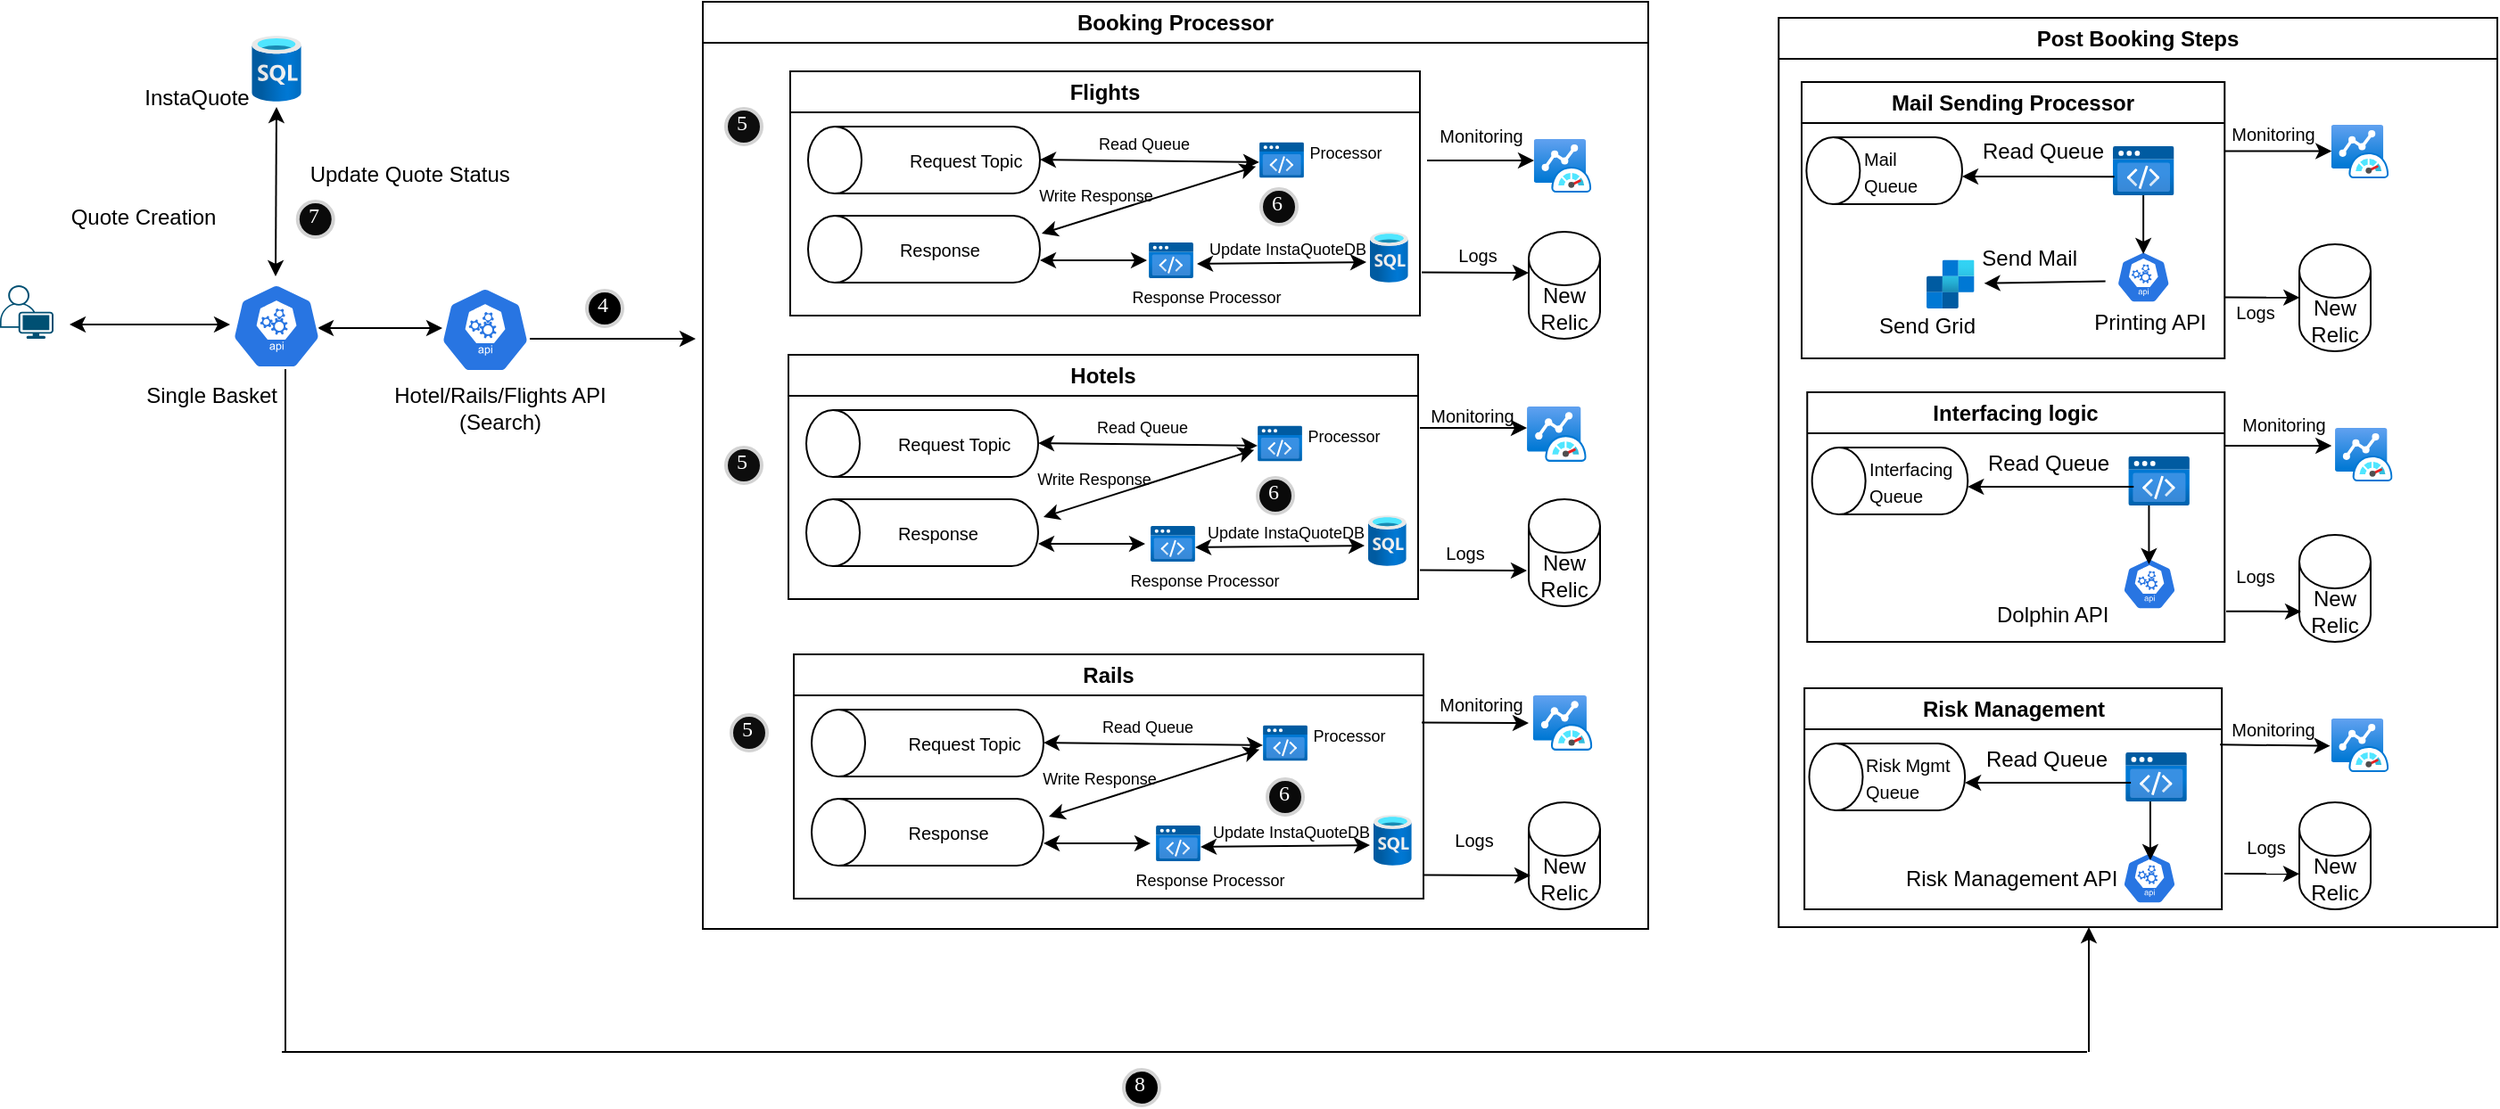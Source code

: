<mxfile version="21.6.1" type="github" pages="3">
  <diagram name="Overview" id="FbxrqBaNDIRw1INJLC_C">
    <mxGraphModel dx="1703" dy="638" grid="1" gridSize="10" guides="1" tooltips="1" connect="1" arrows="1" fold="1" page="1" pageScale="1" pageWidth="1600" pageHeight="900" math="0" shadow="0">
      <root>
        <mxCell id="0" />
        <mxCell id="1" parent="0" />
        <mxCell id="jMU1ia0-qKuCmF8YuJTu-4" value="" style="points=[[0.35,0,0],[0.98,0.51,0],[1,0.71,0],[0.67,1,0],[0,0.795,0],[0,0.65,0]];verticalLabelPosition=bottom;sketch=0;html=1;verticalAlign=top;aspect=fixed;align=center;pointerEvents=1;shape=mxgraph.cisco19.user;fillColor=#005073;strokeColor=none;" parent="1" vertex="1">
          <mxGeometry x="30" y="230" width="30" height="30" as="geometry" />
        </mxCell>
        <mxCell id="jMU1ia0-qKuCmF8YuJTu-32" value="" style="endArrow=classic;startArrow=classic;html=1;rounded=0;" parent="1" edge="1">
          <mxGeometry width="50" height="50" relative="1" as="geometry">
            <mxPoint x="184.5" y="225" as="sourcePoint" />
            <mxPoint x="185" y="130" as="targetPoint" />
          </mxGeometry>
        </mxCell>
        <mxCell id="jMU1ia0-qKuCmF8YuJTu-34" value="" style="endArrow=classic;startArrow=classic;html=1;rounded=0;" parent="1" edge="1">
          <mxGeometry width="50" height="50" relative="1" as="geometry">
            <mxPoint x="69" y="252" as="sourcePoint" />
            <mxPoint x="159" y="252" as="targetPoint" />
          </mxGeometry>
        </mxCell>
        <mxCell id="jMU1ia0-qKuCmF8YuJTu-47" value="" style="endArrow=classic;startArrow=classic;html=1;rounded=0;" parent="1" edge="1">
          <mxGeometry width="50" height="50" relative="1" as="geometry">
            <mxPoint x="208" y="254" as="sourcePoint" />
            <mxPoint x="278" y="254" as="targetPoint" />
          </mxGeometry>
        </mxCell>
        <mxCell id="jMU1ia0-qKuCmF8YuJTu-65" value="Quote Creation" style="text;html=1;align=center;verticalAlign=middle;resizable=0;points=[];autosize=1;strokeColor=none;fillColor=none;fontSize=12;" parent="1" vertex="1">
          <mxGeometry x="60.13" y="177" width="100" height="30" as="geometry" />
        </mxCell>
        <mxCell id="jMU1ia0-qKuCmF8YuJTu-71" value="Booking Processor" style="swimlane;whiteSpace=wrap;html=1;" parent="1" vertex="1">
          <mxGeometry x="424" y="71" width="530" height="520" as="geometry" />
        </mxCell>
        <mxCell id="jMU1ia0-qKuCmF8YuJTu-115" value="Flights" style="swimlane;whiteSpace=wrap;html=1;fontSize=12;" parent="jMU1ia0-qKuCmF8YuJTu-71" vertex="1">
          <mxGeometry x="49" y="39" width="353" height="137" as="geometry" />
        </mxCell>
        <mxCell id="jMU1ia0-qKuCmF8YuJTu-119" value="&lt;font style=&quot;font-size: 10px;&quot;&gt;&amp;nbsp; &amp;nbsp; &amp;nbsp; &amp;nbsp; &amp;nbsp;Request Topic&lt;/font&gt;" style="shape=cylinder3;whiteSpace=wrap;html=1;boundedLbl=1;backgroundOutline=1;size=15;direction=north;align=left;" parent="jMU1ia0-qKuCmF8YuJTu-115" vertex="1">
          <mxGeometry x="10" y="31" width="130" height="37.5" as="geometry" />
        </mxCell>
        <mxCell id="jMU1ia0-qKuCmF8YuJTu-121" value="&lt;span style=&quot;font-size: 10px;&quot;&gt;&amp;nbsp; &amp;nbsp; &amp;nbsp; &amp;nbsp;Response&amp;nbsp;&lt;/span&gt;" style="shape=cylinder3;whiteSpace=wrap;html=1;boundedLbl=1;backgroundOutline=1;size=15;direction=north;align=left;" parent="jMU1ia0-qKuCmF8YuJTu-115" vertex="1">
          <mxGeometry x="10" y="81" width="130" height="37.5" as="geometry" />
        </mxCell>
        <mxCell id="jMU1ia0-qKuCmF8YuJTu-125" value="" style="image;aspect=fixed;html=1;points=[];align=center;fontSize=12;image=img/lib/azure2/preview/Static_Apps.svg;" parent="jMU1ia0-qKuCmF8YuJTu-115" vertex="1">
          <mxGeometry x="263" y="39.75" width="25" height="20" as="geometry" />
        </mxCell>
        <mxCell id="jMU1ia0-qKuCmF8YuJTu-127" value="" style="endArrow=classic;startArrow=classic;html=1;rounded=0;" parent="jMU1ia0-qKuCmF8YuJTu-115" edge="1">
          <mxGeometry width="50" height="50" relative="1" as="geometry">
            <mxPoint x="140" y="49.5" as="sourcePoint" />
            <mxPoint x="263" y="51" as="targetPoint" />
          </mxGeometry>
        </mxCell>
        <mxCell id="jMU1ia0-qKuCmF8YuJTu-128" value="" style="endArrow=classic;startArrow=classic;html=1;rounded=0;" parent="jMU1ia0-qKuCmF8YuJTu-115" edge="1">
          <mxGeometry width="50" height="50" relative="1" as="geometry">
            <mxPoint x="140" y="106" as="sourcePoint" />
            <mxPoint x="200" y="106" as="targetPoint" />
          </mxGeometry>
        </mxCell>
        <mxCell id="jMU1ia0-qKuCmF8YuJTu-131" value="" style="image;aspect=fixed;html=1;points=[];align=center;fontSize=12;image=img/lib/azure2/preview/Time_Series_Data_Sets.svg;" parent="jMU1ia0-qKuCmF8YuJTu-115" vertex="1">
          <mxGeometry x="325" y="90" width="21.38" height="28.5" as="geometry" />
        </mxCell>
        <mxCell id="jMU1ia0-qKuCmF8YuJTu-132" value="" style="endArrow=classic;startArrow=classic;html=1;rounded=0;" parent="jMU1ia0-qKuCmF8YuJTu-115" edge="1">
          <mxGeometry width="50" height="50" relative="1" as="geometry">
            <mxPoint x="228" y="107.96" as="sourcePoint" />
            <mxPoint x="323" y="107" as="targetPoint" />
          </mxGeometry>
        </mxCell>
        <mxCell id="jMU1ia0-qKuCmF8YuJTu-137" value="&lt;font style=&quot;font-size: 9px;&quot;&gt;Processor&lt;/font&gt;" style="text;html=1;align=center;verticalAlign=middle;resizable=0;points=[];autosize=1;strokeColor=none;fillColor=none;fontSize=9;" parent="jMU1ia0-qKuCmF8YuJTu-115" vertex="1">
          <mxGeometry x="281" y="36" width="60" height="20" as="geometry" />
        </mxCell>
        <mxCell id="jMU1ia0-qKuCmF8YuJTu-138" value="Update InstaQuoteDB" style="text;html=1;align=left;verticalAlign=middle;resizable=0;points=[];autosize=1;strokeColor=none;fillColor=none;fontSize=9;" parent="jMU1ia0-qKuCmF8YuJTu-115" vertex="1">
          <mxGeometry x="233" y="90" width="110" height="20" as="geometry" />
        </mxCell>
        <mxCell id="jMU1ia0-qKuCmF8YuJTu-139" value="Read Queue" style="text;html=1;align=center;verticalAlign=middle;resizable=0;points=[];autosize=1;strokeColor=none;fillColor=none;fontSize=9;" parent="jMU1ia0-qKuCmF8YuJTu-115" vertex="1">
          <mxGeometry x="163" y="31" width="70" height="20" as="geometry" />
        </mxCell>
        <mxCell id="jMU1ia0-qKuCmF8YuJTu-140" value="Write Response" style="text;html=1;align=center;verticalAlign=middle;resizable=0;points=[];autosize=1;strokeColor=none;fillColor=none;fontSize=9;" parent="jMU1ia0-qKuCmF8YuJTu-115" vertex="1">
          <mxGeometry x="126" y="59.75" width="90" height="20" as="geometry" />
        </mxCell>
        <mxCell id="jMU1ia0-qKuCmF8YuJTu-141" value="Response Processor" style="text;html=1;align=center;verticalAlign=middle;resizable=0;points=[];autosize=1;strokeColor=none;fillColor=none;fontSize=9;" parent="jMU1ia0-qKuCmF8YuJTu-115" vertex="1">
          <mxGeometry x="178" y="117" width="110" height="20" as="geometry" />
        </mxCell>
        <mxCell id="jMU1ia0-qKuCmF8YuJTu-229" value="6" style="ellipse;whiteSpace=wrap;html=1;aspect=fixed;strokeWidth=2;fontFamily=Tahoma;spacingBottom=4;spacingRight=2;strokeColor=#d3d3d3;fontColor=#ffffff;fillColor=#0a0a0a;" parent="jMU1ia0-qKuCmF8YuJTu-115" vertex="1">
          <mxGeometry x="264" y="66" width="20" height="20" as="geometry" />
        </mxCell>
        <mxCell id="jMU1ia0-qKuCmF8YuJTu-142" value="" style="endArrow=classic;html=1;rounded=0;" parent="jMU1ia0-qKuCmF8YuJTu-71" edge="1">
          <mxGeometry width="50" height="50" relative="1" as="geometry">
            <mxPoint x="403" y="151.75" as="sourcePoint" />
            <mxPoint x="463" y="152" as="targetPoint" />
          </mxGeometry>
        </mxCell>
        <mxCell id="jMU1ia0-qKuCmF8YuJTu-182" value="5" style="ellipse;whiteSpace=wrap;html=1;aspect=fixed;strokeWidth=2;fontFamily=Tahoma;spacingBottom=4;spacingRight=2;strokeColor=#d3d3d3;fillColor=#0d0d0d;fontColor=#ffffff;" parent="jMU1ia0-qKuCmF8YuJTu-71" vertex="1">
          <mxGeometry x="13" y="60" width="20" height="20" as="geometry" />
        </mxCell>
        <mxCell id="jMU1ia0-qKuCmF8YuJTu-184" value="5" style="ellipse;whiteSpace=wrap;html=1;aspect=fixed;strokeWidth=2;fontFamily=Tahoma;spacingBottom=4;spacingRight=2;strokeColor=#d3d3d3;fillColor=#0d0d0d;fontColor=#ffffff;" parent="jMU1ia0-qKuCmF8YuJTu-71" vertex="1">
          <mxGeometry x="13" y="250" width="20" height="20" as="geometry" />
        </mxCell>
        <mxCell id="jMU1ia0-qKuCmF8YuJTu-185" value="5" style="ellipse;whiteSpace=wrap;html=1;aspect=fixed;strokeWidth=2;fontFamily=Tahoma;spacingBottom=4;spacingRight=2;strokeColor=#d3d3d3;fillColor=#0d0d0d;fontColor=#ffffff;" parent="jMU1ia0-qKuCmF8YuJTu-71" vertex="1">
          <mxGeometry x="16" y="400" width="20" height="20" as="geometry" />
        </mxCell>
        <mxCell id="jMU1ia0-qKuCmF8YuJTu-186" value="New Relic" style="shape=cylinder3;whiteSpace=wrap;html=1;boundedLbl=1;backgroundOutline=1;size=15;" parent="jMU1ia0-qKuCmF8YuJTu-71" vertex="1">
          <mxGeometry x="463" y="279" width="40" height="60" as="geometry" />
        </mxCell>
        <mxCell id="jMU1ia0-qKuCmF8YuJTu-187" value="New Relic" style="shape=cylinder3;whiteSpace=wrap;html=1;boundedLbl=1;backgroundOutline=1;size=15;" parent="jMU1ia0-qKuCmF8YuJTu-71" vertex="1">
          <mxGeometry x="463" y="129" width="40" height="60" as="geometry" />
        </mxCell>
        <mxCell id="jMU1ia0-qKuCmF8YuJTu-190" value="New Relic" style="shape=cylinder3;whiteSpace=wrap;html=1;boundedLbl=1;backgroundOutline=1;size=15;" parent="jMU1ia0-qKuCmF8YuJTu-71" vertex="1">
          <mxGeometry x="463" y="449" width="40" height="60" as="geometry" />
        </mxCell>
        <mxCell id="Gn68gAf-KKxAphHXtv3Z-3" value="Monitoring" style="text;html=1;align=center;verticalAlign=middle;resizable=0;points=[];autosize=1;strokeColor=none;fillColor=none;fontSize=10;" vertex="1" parent="jMU1ia0-qKuCmF8YuJTu-71">
          <mxGeometry x="401" y="60" width="70" height="30" as="geometry" />
        </mxCell>
        <mxCell id="Gn68gAf-KKxAphHXtv3Z-4" value="" style="endArrow=classic;html=1;rounded=0;" edge="1" parent="jMU1ia0-qKuCmF8YuJTu-71">
          <mxGeometry width="50" height="50" relative="1" as="geometry">
            <mxPoint x="406" y="89" as="sourcePoint" />
            <mxPoint x="466" y="89" as="targetPoint" />
          </mxGeometry>
        </mxCell>
        <mxCell id="jMU1ia0-qKuCmF8YuJTu-161" value="Logs" style="text;html=1;align=center;verticalAlign=middle;resizable=0;points=[];autosize=1;strokeColor=none;fillColor=none;fontSize=10;" parent="jMU1ia0-qKuCmF8YuJTu-71" vertex="1">
          <mxGeometry x="402" y="294" width="50" height="30" as="geometry" />
        </mxCell>
        <mxCell id="Gn68gAf-KKxAphHXtv3Z-6" value="" style="image;aspect=fixed;html=1;points=[];align=center;fontSize=12;image=img/lib/azure2/other/Azure_Monitor_Dashboard.svg;" vertex="1" parent="jMU1ia0-qKuCmF8YuJTu-71">
          <mxGeometry x="462" y="227" width="33.36" height="31" as="geometry" />
        </mxCell>
        <mxCell id="Gn68gAf-KKxAphHXtv3Z-7" value="" style="endArrow=classic;html=1;rounded=0;" edge="1" parent="jMU1ia0-qKuCmF8YuJTu-71">
          <mxGeometry width="50" height="50" relative="1" as="geometry">
            <mxPoint x="402" y="239" as="sourcePoint" />
            <mxPoint x="462" y="239" as="targetPoint" />
          </mxGeometry>
        </mxCell>
        <mxCell id="Gn68gAf-KKxAphHXtv3Z-5" value="" style="image;aspect=fixed;html=1;points=[];align=center;fontSize=12;image=img/lib/azure2/other/Azure_Monitor_Dashboard.svg;" vertex="1" parent="jMU1ia0-qKuCmF8YuJTu-71">
          <mxGeometry x="465.86" y="77" width="32.28" height="30" as="geometry" />
        </mxCell>
        <mxCell id="Gn68gAf-KKxAphHXtv3Z-8" value="Monitoring" style="text;html=1;align=center;verticalAlign=middle;resizable=0;points=[];autosize=1;strokeColor=none;fillColor=none;fontSize=10;" vertex="1" parent="jMU1ia0-qKuCmF8YuJTu-71">
          <mxGeometry x="395.86" y="217" width="70" height="30" as="geometry" />
        </mxCell>
        <mxCell id="Gn68gAf-KKxAphHXtv3Z-10" value="" style="image;aspect=fixed;html=1;points=[];align=center;fontSize=12;image=img/lib/azure2/other/Azure_Monitor_Dashboard.svg;" vertex="1" parent="jMU1ia0-qKuCmF8YuJTu-71">
          <mxGeometry x="465.32" y="389" width="33.36" height="31" as="geometry" />
        </mxCell>
        <mxCell id="Gn68gAf-KKxAphHXtv3Z-11" value="Monitoring" style="text;html=1;align=center;verticalAlign=middle;resizable=0;points=[];autosize=1;strokeColor=none;fillColor=none;fontSize=10;" vertex="1" parent="jMU1ia0-qKuCmF8YuJTu-71">
          <mxGeometry x="401" y="379" width="70" height="30" as="geometry" />
        </mxCell>
        <mxCell id="Gn68gAf-KKxAphHXtv3Z-12" value="" style="endArrow=classic;html=1;rounded=0;" edge="1" parent="jMU1ia0-qKuCmF8YuJTu-71">
          <mxGeometry width="50" height="50" relative="1" as="geometry">
            <mxPoint x="403" y="404.26" as="sourcePoint" />
            <mxPoint x="463" y="404.51" as="targetPoint" />
          </mxGeometry>
        </mxCell>
        <mxCell id="jMU1ia0-qKuCmF8YuJTu-94" value="" style="sketch=0;html=1;dashed=0;whitespace=wrap;fillColor=#2875E2;strokeColor=#ffffff;points=[[0.005,0.63,0],[0.1,0.2,0],[0.9,0.2,0],[0.5,0,0],[0.995,0.63,0],[0.72,0.99,0],[0.5,1,0],[0.28,0.99,0]];verticalLabelPosition=bottom;align=center;verticalAlign=top;shape=mxgraph.kubernetes.icon;prIcon=api" parent="1" vertex="1">
          <mxGeometry x="160" y="229" width="50" height="48" as="geometry" />
        </mxCell>
        <mxCell id="jMU1ia0-qKuCmF8YuJTu-95" value="Single Basket&amp;nbsp;" style="text;html=1;align=center;verticalAlign=middle;resizable=0;points=[];autosize=1;strokeColor=none;fillColor=none;fontSize=12;" parent="1" vertex="1">
          <mxGeometry x="100" y="277" width="100" height="30" as="geometry" />
        </mxCell>
        <mxCell id="jMU1ia0-qKuCmF8YuJTu-96" value="" style="sketch=0;html=1;dashed=0;whitespace=wrap;fillColor=#2875E2;strokeColor=#ffffff;points=[[0.005,0.63,0],[0.1,0.2,0],[0.9,0.2,0],[0.5,0,0],[0.995,0.63,0],[0.72,0.99,0],[0.5,1,0],[0.28,0.99,0]];verticalLabelPosition=bottom;align=center;verticalAlign=top;shape=mxgraph.kubernetes.icon;prIcon=api" parent="1" vertex="1">
          <mxGeometry x="277" y="231" width="50" height="48" as="geometry" />
        </mxCell>
        <mxCell id="jMU1ia0-qKuCmF8YuJTu-97" value="Hotel/Rails/Flights API &lt;br style=&quot;font-size: 12px;&quot;&gt;(Search)" style="text;html=1;align=center;verticalAlign=middle;resizable=0;points=[];autosize=1;strokeColor=none;fillColor=none;fontSize=12;" parent="1" vertex="1">
          <mxGeometry x="240" y="279" width="140" height="40" as="geometry" />
        </mxCell>
        <mxCell id="jMU1ia0-qKuCmF8YuJTu-100" value="" style="shape=image;html=1;verticalAlign=top;verticalLabelPosition=bottom;labelBackgroundColor=#ffffff;imageAspect=0;aspect=fixed;image=https://cdn0.iconfinder.com/data/icons/phosphor-fill-vol-3/256/number-circle-one-fill-128.png" parent="1" vertex="1">
          <mxGeometry x="86" y="229" width="20" height="20" as="geometry" />
        </mxCell>
        <mxCell id="jMU1ia0-qKuCmF8YuJTu-101" value="" style="shape=image;html=1;verticalAlign=top;verticalLabelPosition=bottom;labelBackgroundColor=#ffffff;imageAspect=0;aspect=fixed;image=https://cdn0.iconfinder.com/data/icons/phosphor-fill-vol-3/256/number-circle-two-fill-128.png" parent="1" vertex="1">
          <mxGeometry x="230" y="229" width="20" height="20" as="geometry" />
        </mxCell>
        <mxCell id="jMU1ia0-qKuCmF8YuJTu-103" value="" style="shape=image;html=1;verticalAlign=top;verticalLabelPosition=bottom;labelBackgroundColor=#ffffff;imageAspect=0;aspect=fixed;image=https://cdn0.iconfinder.com/data/icons/phosphor-fill-vol-3/256/number-circle-three-fill-128.png" parent="1" vertex="1">
          <mxGeometry x="160" y="181" width="20" height="20" as="geometry" />
        </mxCell>
        <mxCell id="jMU1ia0-qKuCmF8YuJTu-109" value="4" style="ellipse;whiteSpace=wrap;html=1;aspect=fixed;strokeWidth=2;fontFamily=Tahoma;spacingBottom=4;spacingRight=2;strokeColor=#d4d4d4;fontColor=#ffffff;fillStyle=solid;fillColor=#000000;" parent="1" vertex="1">
          <mxGeometry x="359" y="233" width="20" height="20" as="geometry" />
        </mxCell>
        <mxCell id="jMU1ia0-qKuCmF8YuJTu-114" value="InstaQuote" style="text;html=1;align=center;verticalAlign=middle;resizable=0;points=[];autosize=1;strokeColor=none;fillColor=none;" parent="1" vertex="1">
          <mxGeometry x="100" y="110" width="80" height="30" as="geometry" />
        </mxCell>
        <mxCell id="jMU1ia0-qKuCmF8YuJTu-124" value="" style="image;aspect=fixed;html=1;points=[];align=center;fontSize=12;image=img/lib/azure2/preview/Time_Series_Data_Sets.svg;" parent="1" vertex="1">
          <mxGeometry x="171.13" y="90" width="27.75" height="37" as="geometry" />
        </mxCell>
        <mxCell id="jMU1ia0-qKuCmF8YuJTu-126" value="" style="image;aspect=fixed;html=1;points=[];align=center;fontSize=12;image=img/lib/azure2/preview/Static_Apps.svg;" parent="1" vertex="1">
          <mxGeometry x="674" y="206" width="25" height="20" as="geometry" />
        </mxCell>
        <mxCell id="jMU1ia0-qKuCmF8YuJTu-129" value="" style="endArrow=classic;startArrow=classic;html=1;rounded=0;entryX=-0.076;entryY=0.68;entryDx=0;entryDy=0;entryPerimeter=0;" parent="1" target="jMU1ia0-qKuCmF8YuJTu-125" edge="1">
          <mxGeometry width="50" height="50" relative="1" as="geometry">
            <mxPoint x="614" y="201" as="sourcePoint" />
            <mxPoint x="674" y="161" as="targetPoint" />
          </mxGeometry>
        </mxCell>
        <mxCell id="jMU1ia0-qKuCmF8YuJTu-133" value="" style="endArrow=classic;html=1;rounded=0;" parent="1" edge="1">
          <mxGeometry width="50" height="50" relative="1" as="geometry">
            <mxPoint x="327" y="260" as="sourcePoint" />
            <mxPoint x="420" y="260" as="targetPoint" />
          </mxGeometry>
        </mxCell>
        <mxCell id="jMU1ia0-qKuCmF8YuJTu-144" value="Logs" style="text;html=1;align=center;verticalAlign=middle;resizable=0;points=[];autosize=1;strokeColor=none;fillColor=none;fontSize=10;" parent="1" vertex="1">
          <mxGeometry x="833" y="198" width="50" height="30" as="geometry" />
        </mxCell>
        <mxCell id="jMU1ia0-qKuCmF8YuJTu-145" value="Hotels" style="swimlane;whiteSpace=wrap;html=1;fontSize=12;" parent="1" vertex="1">
          <mxGeometry x="472" y="269" width="353" height="137" as="geometry" />
        </mxCell>
        <mxCell id="jMU1ia0-qKuCmF8YuJTu-146" value="&lt;font style=&quot;font-size: 10px;&quot;&gt;&amp;nbsp; &amp;nbsp; &amp;nbsp; &amp;nbsp;Request Topic&amp;nbsp;&amp;nbsp;&lt;/font&gt;" style="shape=cylinder3;whiteSpace=wrap;html=1;boundedLbl=1;backgroundOutline=1;size=15;direction=north;align=left;" parent="jMU1ia0-qKuCmF8YuJTu-145" vertex="1">
          <mxGeometry x="10" y="31" width="130" height="37.5" as="geometry" />
        </mxCell>
        <mxCell id="jMU1ia0-qKuCmF8YuJTu-147" value="&lt;span style=&quot;font-size: 10px;&quot;&gt;&amp;nbsp; &amp;nbsp; &amp;nbsp; &amp;nbsp;Response&amp;nbsp;&lt;/span&gt;" style="shape=cylinder3;whiteSpace=wrap;html=1;boundedLbl=1;backgroundOutline=1;size=15;direction=north;align=left;" parent="jMU1ia0-qKuCmF8YuJTu-145" vertex="1">
          <mxGeometry x="10" y="81" width="130" height="37.5" as="geometry" />
        </mxCell>
        <mxCell id="jMU1ia0-qKuCmF8YuJTu-148" value="" style="image;aspect=fixed;html=1;points=[];align=center;fontSize=12;image=img/lib/azure2/preview/Static_Apps.svg;" parent="jMU1ia0-qKuCmF8YuJTu-145" vertex="1">
          <mxGeometry x="263" y="39.75" width="25" height="20" as="geometry" />
        </mxCell>
        <mxCell id="jMU1ia0-qKuCmF8YuJTu-149" value="" style="endArrow=classic;startArrow=classic;html=1;rounded=0;" parent="jMU1ia0-qKuCmF8YuJTu-145" edge="1">
          <mxGeometry width="50" height="50" relative="1" as="geometry">
            <mxPoint x="140" y="49.5" as="sourcePoint" />
            <mxPoint x="263" y="51" as="targetPoint" />
          </mxGeometry>
        </mxCell>
        <mxCell id="jMU1ia0-qKuCmF8YuJTu-150" value="" style="endArrow=classic;startArrow=classic;html=1;rounded=0;" parent="jMU1ia0-qKuCmF8YuJTu-145" edge="1">
          <mxGeometry width="50" height="50" relative="1" as="geometry">
            <mxPoint x="140" y="106" as="sourcePoint" />
            <mxPoint x="200" y="106" as="targetPoint" />
          </mxGeometry>
        </mxCell>
        <mxCell id="jMU1ia0-qKuCmF8YuJTu-151" value="" style="image;aspect=fixed;html=1;points=[];align=center;fontSize=12;image=img/lib/azure2/preview/Time_Series_Data_Sets.svg;" parent="jMU1ia0-qKuCmF8YuJTu-145" vertex="1">
          <mxGeometry x="325" y="90" width="21.38" height="28.5" as="geometry" />
        </mxCell>
        <mxCell id="jMU1ia0-qKuCmF8YuJTu-152" value="" style="endArrow=classic;startArrow=classic;html=1;rounded=0;" parent="jMU1ia0-qKuCmF8YuJTu-145" edge="1">
          <mxGeometry width="50" height="50" relative="1" as="geometry">
            <mxPoint x="228" y="107.96" as="sourcePoint" />
            <mxPoint x="323" y="107" as="targetPoint" />
          </mxGeometry>
        </mxCell>
        <mxCell id="jMU1ia0-qKuCmF8YuJTu-153" value="&lt;font style=&quot;font-size: 9px;&quot;&gt;Processor&lt;/font&gt;" style="text;html=1;align=center;verticalAlign=middle;resizable=0;points=[];autosize=1;strokeColor=none;fillColor=none;fontSize=9;" parent="jMU1ia0-qKuCmF8YuJTu-145" vertex="1">
          <mxGeometry x="281" y="36" width="60" height="20" as="geometry" />
        </mxCell>
        <mxCell id="jMU1ia0-qKuCmF8YuJTu-154" value="Update InstaQuoteDB" style="text;html=1;align=left;verticalAlign=middle;resizable=0;points=[];autosize=1;strokeColor=none;fillColor=none;fontSize=9;" parent="jMU1ia0-qKuCmF8YuJTu-145" vertex="1">
          <mxGeometry x="233" y="90" width="110" height="20" as="geometry" />
        </mxCell>
        <mxCell id="jMU1ia0-qKuCmF8YuJTu-155" value="Read Queue" style="text;html=1;align=center;verticalAlign=middle;resizable=0;points=[];autosize=1;strokeColor=none;fillColor=none;fontSize=9;" parent="jMU1ia0-qKuCmF8YuJTu-145" vertex="1">
          <mxGeometry x="163" y="31" width="70" height="20" as="geometry" />
        </mxCell>
        <mxCell id="jMU1ia0-qKuCmF8YuJTu-156" value="Write Response" style="text;html=1;align=center;verticalAlign=middle;resizable=0;points=[];autosize=1;strokeColor=none;fillColor=none;fontSize=9;" parent="jMU1ia0-qKuCmF8YuJTu-145" vertex="1">
          <mxGeometry x="126" y="59.75" width="90" height="20" as="geometry" />
        </mxCell>
        <mxCell id="jMU1ia0-qKuCmF8YuJTu-157" value="Response Processor" style="text;html=1;align=center;verticalAlign=middle;resizable=0;points=[];autosize=1;strokeColor=none;fillColor=none;fontSize=9;" parent="jMU1ia0-qKuCmF8YuJTu-145" vertex="1">
          <mxGeometry x="178" y="117" width="110" height="20" as="geometry" />
        </mxCell>
        <mxCell id="jMU1ia0-qKuCmF8YuJTu-230" value="6" style="ellipse;whiteSpace=wrap;html=1;aspect=fixed;strokeWidth=2;fontFamily=Tahoma;spacingBottom=4;spacingRight=2;strokeColor=#d3d3d3;fontColor=#ffffff;fillColor=#0a0a0a;" parent="jMU1ia0-qKuCmF8YuJTu-145" vertex="1">
          <mxGeometry x="263" y="69" width="20" height="20" as="geometry" />
        </mxCell>
        <mxCell id="jMU1ia0-qKuCmF8YuJTu-158" value="" style="endArrow=classic;html=1;rounded=0;" parent="1" edge="1">
          <mxGeometry width="50" height="50" relative="1" as="geometry">
            <mxPoint x="826" y="389.75" as="sourcePoint" />
            <mxPoint x="886" y="390" as="targetPoint" />
          </mxGeometry>
        </mxCell>
        <mxCell id="jMU1ia0-qKuCmF8YuJTu-159" value="" style="image;aspect=fixed;html=1;points=[];align=center;fontSize=12;image=img/lib/azure2/preview/Static_Apps.svg;" parent="1" vertex="1">
          <mxGeometry x="675" y="365" width="25" height="20" as="geometry" />
        </mxCell>
        <mxCell id="jMU1ia0-qKuCmF8YuJTu-160" value="" style="endArrow=classic;startArrow=classic;html=1;rounded=0;entryX=-0.076;entryY=0.68;entryDx=0;entryDy=0;entryPerimeter=0;" parent="1" target="jMU1ia0-qKuCmF8YuJTu-148" edge="1">
          <mxGeometry width="50" height="50" relative="1" as="geometry">
            <mxPoint x="615" y="360" as="sourcePoint" />
            <mxPoint x="675" y="320" as="targetPoint" />
          </mxGeometry>
        </mxCell>
        <mxCell id="jMU1ia0-qKuCmF8YuJTu-191" value="Rails" style="swimlane;whiteSpace=wrap;html=1;fontSize=12;" parent="1" vertex="1">
          <mxGeometry x="475" y="437" width="353" height="137" as="geometry" />
        </mxCell>
        <mxCell id="jMU1ia0-qKuCmF8YuJTu-192" value="&lt;font style=&quot;font-size: 10px;&quot;&gt;&amp;nbsp; &amp;nbsp; &amp;nbsp; &amp;nbsp; Request Topic&amp;nbsp;&amp;nbsp;&lt;/font&gt;" style="shape=cylinder3;whiteSpace=wrap;html=1;boundedLbl=1;backgroundOutline=1;size=15;direction=north;align=left;" parent="jMU1ia0-qKuCmF8YuJTu-191" vertex="1">
          <mxGeometry x="10" y="31" width="130" height="37.5" as="geometry" />
        </mxCell>
        <mxCell id="jMU1ia0-qKuCmF8YuJTu-193" value="&lt;span style=&quot;font-size: 10px;&quot;&gt;&amp;nbsp; &amp;nbsp; &amp;nbsp; &amp;nbsp; Response&amp;nbsp;&lt;/span&gt;" style="shape=cylinder3;whiteSpace=wrap;html=1;boundedLbl=1;backgroundOutline=1;size=15;direction=north;align=left;" parent="jMU1ia0-qKuCmF8YuJTu-191" vertex="1">
          <mxGeometry x="10" y="81" width="130" height="37.5" as="geometry" />
        </mxCell>
        <mxCell id="jMU1ia0-qKuCmF8YuJTu-194" value="" style="image;aspect=fixed;html=1;points=[];align=center;fontSize=12;image=img/lib/azure2/preview/Static_Apps.svg;" parent="jMU1ia0-qKuCmF8YuJTu-191" vertex="1">
          <mxGeometry x="263" y="39.75" width="25" height="20" as="geometry" />
        </mxCell>
        <mxCell id="jMU1ia0-qKuCmF8YuJTu-195" value="" style="endArrow=classic;startArrow=classic;html=1;rounded=0;" parent="jMU1ia0-qKuCmF8YuJTu-191" edge="1">
          <mxGeometry width="50" height="50" relative="1" as="geometry">
            <mxPoint x="140" y="49.5" as="sourcePoint" />
            <mxPoint x="263" y="51" as="targetPoint" />
          </mxGeometry>
        </mxCell>
        <mxCell id="jMU1ia0-qKuCmF8YuJTu-196" value="" style="endArrow=classic;startArrow=classic;html=1;rounded=0;" parent="jMU1ia0-qKuCmF8YuJTu-191" edge="1">
          <mxGeometry width="50" height="50" relative="1" as="geometry">
            <mxPoint x="140" y="106" as="sourcePoint" />
            <mxPoint x="200" y="106" as="targetPoint" />
          </mxGeometry>
        </mxCell>
        <mxCell id="jMU1ia0-qKuCmF8YuJTu-197" value="" style="image;aspect=fixed;html=1;points=[];align=center;fontSize=12;image=img/lib/azure2/preview/Time_Series_Data_Sets.svg;" parent="jMU1ia0-qKuCmF8YuJTu-191" vertex="1">
          <mxGeometry x="325" y="90" width="21.38" height="28.5" as="geometry" />
        </mxCell>
        <mxCell id="jMU1ia0-qKuCmF8YuJTu-198" value="" style="endArrow=classic;startArrow=classic;html=1;rounded=0;" parent="jMU1ia0-qKuCmF8YuJTu-191" edge="1">
          <mxGeometry width="50" height="50" relative="1" as="geometry">
            <mxPoint x="228" y="107.96" as="sourcePoint" />
            <mxPoint x="323" y="107" as="targetPoint" />
          </mxGeometry>
        </mxCell>
        <mxCell id="jMU1ia0-qKuCmF8YuJTu-199" value="&lt;font style=&quot;font-size: 9px;&quot;&gt;Processor&lt;/font&gt;" style="text;html=1;align=center;verticalAlign=middle;resizable=0;points=[];autosize=1;strokeColor=none;fillColor=none;fontSize=9;" parent="jMU1ia0-qKuCmF8YuJTu-191" vertex="1">
          <mxGeometry x="281" y="36" width="60" height="20" as="geometry" />
        </mxCell>
        <mxCell id="jMU1ia0-qKuCmF8YuJTu-200" value="Update InstaQuoteDB" style="text;html=1;align=left;verticalAlign=middle;resizable=0;points=[];autosize=1;strokeColor=none;fillColor=none;fontSize=9;" parent="jMU1ia0-qKuCmF8YuJTu-191" vertex="1">
          <mxGeometry x="233" y="90" width="110" height="20" as="geometry" />
        </mxCell>
        <mxCell id="jMU1ia0-qKuCmF8YuJTu-201" value="Read Queue" style="text;html=1;align=center;verticalAlign=middle;resizable=0;points=[];autosize=1;strokeColor=none;fillColor=none;fontSize=9;" parent="jMU1ia0-qKuCmF8YuJTu-191" vertex="1">
          <mxGeometry x="163" y="31" width="70" height="20" as="geometry" />
        </mxCell>
        <mxCell id="jMU1ia0-qKuCmF8YuJTu-202" value="Write Response" style="text;html=1;align=center;verticalAlign=middle;resizable=0;points=[];autosize=1;strokeColor=none;fillColor=none;fontSize=9;" parent="jMU1ia0-qKuCmF8YuJTu-191" vertex="1">
          <mxGeometry x="126" y="59.75" width="90" height="20" as="geometry" />
        </mxCell>
        <mxCell id="jMU1ia0-qKuCmF8YuJTu-203" value="Response Processor" style="text;html=1;align=center;verticalAlign=middle;resizable=0;points=[];autosize=1;strokeColor=none;fillColor=none;fontSize=9;" parent="jMU1ia0-qKuCmF8YuJTu-191" vertex="1">
          <mxGeometry x="178" y="117" width="110" height="20" as="geometry" />
        </mxCell>
        <mxCell id="jMU1ia0-qKuCmF8YuJTu-224" value="6" style="ellipse;whiteSpace=wrap;html=1;aspect=fixed;strokeWidth=2;fontFamily=Tahoma;spacingBottom=4;spacingRight=2;strokeColor=#d3d3d3;fontColor=#ffffff;fillColor=#0a0a0a;" parent="jMU1ia0-qKuCmF8YuJTu-191" vertex="1">
          <mxGeometry x="265.5" y="70" width="20" height="20" as="geometry" />
        </mxCell>
        <mxCell id="jMU1ia0-qKuCmF8YuJTu-204" value="" style="endArrow=classic;html=1;rounded=0;" parent="1" edge="1">
          <mxGeometry width="50" height="50" relative="1" as="geometry">
            <mxPoint x="828" y="560.75" as="sourcePoint" />
            <mxPoint x="888" y="561" as="targetPoint" />
          </mxGeometry>
        </mxCell>
        <mxCell id="jMU1ia0-qKuCmF8YuJTu-205" value="" style="image;aspect=fixed;html=1;points=[];align=center;fontSize=12;image=img/lib/azure2/preview/Static_Apps.svg;" parent="1" vertex="1">
          <mxGeometry x="678" y="533" width="25" height="20" as="geometry" />
        </mxCell>
        <mxCell id="jMU1ia0-qKuCmF8YuJTu-206" value="" style="endArrow=classic;startArrow=classic;html=1;rounded=0;entryX=-0.076;entryY=0.68;entryDx=0;entryDy=0;entryPerimeter=0;" parent="1" target="jMU1ia0-qKuCmF8YuJTu-194" edge="1">
          <mxGeometry width="50" height="50" relative="1" as="geometry">
            <mxPoint x="618" y="528" as="sourcePoint" />
            <mxPoint x="678" y="488" as="targetPoint" />
          </mxGeometry>
        </mxCell>
        <mxCell id="jMU1ia0-qKuCmF8YuJTu-207" value="Logs" style="text;html=1;align=center;verticalAlign=middle;resizable=0;points=[];autosize=1;strokeColor=none;fillColor=none;fontSize=10;" parent="1" vertex="1">
          <mxGeometry x="831" y="526" width="50" height="30" as="geometry" />
        </mxCell>
        <mxCell id="jMU1ia0-qKuCmF8YuJTu-220" value="7" style="ellipse;whiteSpace=wrap;html=1;aspect=fixed;strokeWidth=2;fontFamily=Tahoma;spacingBottom=4;spacingRight=2;strokeColor=#d3d3d3;fillColor=#0a0a0a;fontColor=#ffffff;" parent="1" vertex="1">
          <mxGeometry x="196.88" y="183" width="20" height="20" as="geometry" />
        </mxCell>
        <mxCell id="jMU1ia0-qKuCmF8YuJTu-227" value="Update Quote Status&lt;span style=&quot;white-space: pre;&quot;&gt;&#x9;&lt;/span&gt;" style="text;html=1;align=center;verticalAlign=middle;resizable=0;points=[];autosize=1;strokeColor=none;fillColor=none;fontSize=12;" parent="1" vertex="1">
          <mxGeometry x="190" y="153" width="160" height="30" as="geometry" />
        </mxCell>
        <mxCell id="2TQVqrKVYeZlpUsMksOP-50" value="Post Booking Steps" style="swimlane;whiteSpace=wrap;html=1;" parent="1" vertex="1">
          <mxGeometry x="1027.13" y="80" width="402.87" height="510" as="geometry" />
        </mxCell>
        <mxCell id="2TQVqrKVYeZlpUsMksOP-13" value="Interfacing logic" style="swimlane;whiteSpace=wrap;html=1;" parent="2TQVqrKVYeZlpUsMksOP-50" vertex="1">
          <mxGeometry x="16" y="210" width="234" height="140" as="geometry" />
        </mxCell>
        <mxCell id="2TQVqrKVYeZlpUsMksOP-15" value="" style="image;aspect=fixed;html=1;points=[];align=center;fontSize=12;image=img/lib/azure2/preview/Static_Apps.svg;" parent="2TQVqrKVYeZlpUsMksOP-13" vertex="1">
          <mxGeometry x="180" y="36" width="34.38" height="27.5" as="geometry" />
        </mxCell>
        <mxCell id="2TQVqrKVYeZlpUsMksOP-16" value="&lt;font style=&quot;font-size: 10px;&quot;&gt;Interfacing Queue&lt;/font&gt;" style="shape=cylinder3;whiteSpace=wrap;html=1;boundedLbl=1;backgroundOutline=1;size=15;direction=north;align=left;" parent="2TQVqrKVYeZlpUsMksOP-13" vertex="1">
          <mxGeometry x="2.69" y="31" width="87.31" height="37.5" as="geometry" />
        </mxCell>
        <mxCell id="2TQVqrKVYeZlpUsMksOP-17" value="" style="endArrow=classic;html=1;rounded=0;" parent="2TQVqrKVYeZlpUsMksOP-13" edge="1">
          <mxGeometry width="50" height="50" relative="1" as="geometry">
            <mxPoint x="183" y="53" as="sourcePoint" />
            <mxPoint x="90" y="53" as="targetPoint" />
          </mxGeometry>
        </mxCell>
        <mxCell id="2TQVqrKVYeZlpUsMksOP-18" value="Read Queue" style="text;html=1;align=center;verticalAlign=middle;resizable=0;points=[];autosize=1;strokeColor=none;fillColor=none;" parent="2TQVqrKVYeZlpUsMksOP-13" vertex="1">
          <mxGeometry x="90" y="25" width="90" height="30" as="geometry" />
        </mxCell>
        <mxCell id="N_6OxTNqsT0WVqvpGa0D-3" value="" style="sketch=0;html=1;dashed=0;whitespace=wrap;fillColor=#2875E2;strokeColor=#ffffff;points=[[0.005,0.63,0],[0.1,0.2,0],[0.9,0.2,0],[0.5,0,0],[0.995,0.63,0],[0.72,0.99,0],[0.5,1,0],[0.28,0.99,0]];verticalLabelPosition=bottom;align=center;verticalAlign=top;shape=mxgraph.kubernetes.icon;prIcon=api" parent="2TQVqrKVYeZlpUsMksOP-13" vertex="1">
          <mxGeometry x="176.87" y="90" width="30" height="35" as="geometry" />
        </mxCell>
        <mxCell id="N_6OxTNqsT0WVqvpGa0D-5" value="" style="endArrow=classic;html=1;rounded=0;" parent="2TQVqrKVYeZlpUsMksOP-13" edge="1">
          <mxGeometry width="50" height="50" relative="1" as="geometry">
            <mxPoint x="191.58" y="63.5" as="sourcePoint" />
            <mxPoint x="191.58" y="96.5" as="targetPoint" />
          </mxGeometry>
        </mxCell>
        <mxCell id="N_6OxTNqsT0WVqvpGa0D-7" value="Dolphin API&amp;nbsp;" style="text;html=1;align=center;verticalAlign=middle;resizable=0;points=[];autosize=1;strokeColor=none;fillColor=none;" parent="2TQVqrKVYeZlpUsMksOP-13" vertex="1">
          <mxGeometry x="93.87" y="110" width="90" height="30" as="geometry" />
        </mxCell>
        <mxCell id="jMU1ia0-qKuCmF8YuJTu-208" value="Mail Sending Processor" style="swimlane;whiteSpace=wrap;html=1;" parent="2TQVqrKVYeZlpUsMksOP-50" vertex="1">
          <mxGeometry x="12.87" y="36" width="237.13" height="155" as="geometry" />
        </mxCell>
        <mxCell id="jMU1ia0-qKuCmF8YuJTu-214" value="" style="image;aspect=fixed;html=1;points=[];align=center;fontSize=12;image=img/lib/azure2/preview/Static_Apps.svg;" parent="jMU1ia0-qKuCmF8YuJTu-208" vertex="1">
          <mxGeometry x="174.43" y="36" width="34.38" height="27.5" as="geometry" />
        </mxCell>
        <mxCell id="jMU1ia0-qKuCmF8YuJTu-237" value="&lt;font style=&quot;font-size: 10px;&quot;&gt;Mail Queue&lt;/font&gt;" style="shape=cylinder3;whiteSpace=wrap;html=1;boundedLbl=1;backgroundOutline=1;size=15;direction=north;align=left;" parent="jMU1ia0-qKuCmF8YuJTu-208" vertex="1">
          <mxGeometry x="2.69" y="31" width="87.31" height="37.5" as="geometry" />
        </mxCell>
        <mxCell id="jMU1ia0-qKuCmF8YuJTu-238" value="" style="endArrow=classic;html=1;rounded=0;exitX=0.948;exitY=0.97;exitDx=0;exitDy=0;exitPerimeter=0;" parent="jMU1ia0-qKuCmF8YuJTu-208" source="jMU1ia0-qKuCmF8YuJTu-240" edge="1">
          <mxGeometry width="50" height="50" relative="1" as="geometry">
            <mxPoint x="183" y="53" as="sourcePoint" />
            <mxPoint x="90" y="53" as="targetPoint" />
          </mxGeometry>
        </mxCell>
        <mxCell id="jMU1ia0-qKuCmF8YuJTu-240" value="Read Queue" style="text;html=1;align=center;verticalAlign=middle;resizable=0;points=[];autosize=1;strokeColor=none;fillColor=none;" parent="jMU1ia0-qKuCmF8YuJTu-208" vertex="1">
          <mxGeometry x="90" y="24" width="90" height="30" as="geometry" />
        </mxCell>
        <mxCell id="jMU1ia0-qKuCmF8YuJTu-217" value="" style="sketch=0;html=1;dashed=0;whitespace=wrap;fillColor=#2875E2;strokeColor=#ffffff;points=[[0.005,0.63,0],[0.1,0.2,0],[0.9,0.2,0],[0.5,0,0],[0.995,0.63,0],[0.72,0.99,0],[0.5,1,0],[0.28,0.99,0]];verticalLabelPosition=bottom;align=center;verticalAlign=top;shape=mxgraph.kubernetes.icon;prIcon=api" parent="jMU1ia0-qKuCmF8YuJTu-208" vertex="1">
          <mxGeometry x="176.62" y="92" width="30" height="35" as="geometry" />
        </mxCell>
        <mxCell id="jMU1ia0-qKuCmF8YuJTu-242" value="" style="endArrow=classic;html=1;rounded=0;" parent="jMU1ia0-qKuCmF8YuJTu-208" edge="1">
          <mxGeometry width="50" height="50" relative="1" as="geometry">
            <mxPoint x="191.56" y="63.5" as="sourcePoint" />
            <mxPoint x="191.56" y="96.5" as="targetPoint" />
          </mxGeometry>
        </mxCell>
        <mxCell id="N_6OxTNqsT0WVqvpGa0D-9" value="" style="image;aspect=fixed;html=1;points=[];align=center;fontSize=12;image=img/lib/azure2/integration/SendGrid_Accounts.svg;" parent="jMU1ia0-qKuCmF8YuJTu-208" vertex="1">
          <mxGeometry x="70" y="99.72" width="26.8" height="27.28" as="geometry" />
        </mxCell>
        <mxCell id="N_6OxTNqsT0WVqvpGa0D-10" value="Send Mail&amp;nbsp;" style="text;html=1;align=center;verticalAlign=middle;resizable=0;points=[];autosize=1;strokeColor=none;fillColor=none;" parent="jMU1ia0-qKuCmF8YuJTu-208" vertex="1">
          <mxGeometry x="89.43" y="84" width="80" height="30" as="geometry" />
        </mxCell>
        <mxCell id="N_6OxTNqsT0WVqvpGa0D-12" value="" style="endArrow=classic;html=1;rounded=0;entryX=0.161;entryY=0.964;entryDx=0;entryDy=0;entryPerimeter=0;exitX=1.011;exitY=0.924;exitDx=0;exitDy=0;exitPerimeter=0;" parent="jMU1ia0-qKuCmF8YuJTu-208" source="N_6OxTNqsT0WVqvpGa0D-10" target="N_6OxTNqsT0WVqvpGa0D-10" edge="1">
          <mxGeometry width="50" height="50" relative="1" as="geometry">
            <mxPoint x="108.56" y="133.5" as="sourcePoint" />
            <mxPoint x="128.56" y="114" as="targetPoint" />
          </mxGeometry>
        </mxCell>
        <mxCell id="2TQVqrKVYeZlpUsMksOP-59" value="New Relic" style="shape=cylinder3;whiteSpace=wrap;html=1;boundedLbl=1;backgroundOutline=1;size=15;" parent="2TQVqrKVYeZlpUsMksOP-50" vertex="1">
          <mxGeometry x="291.87" y="290" width="40" height="60" as="geometry" />
        </mxCell>
        <mxCell id="2TQVqrKVYeZlpUsMksOP-60" value="Logs" style="text;html=1;align=center;verticalAlign=middle;resizable=0;points=[];autosize=1;strokeColor=none;fillColor=none;fontSize=10;" parent="2TQVqrKVYeZlpUsMksOP-50" vertex="1">
          <mxGeometry x="241.87" y="298" width="50" height="30" as="geometry" />
        </mxCell>
        <mxCell id="2TQVqrKVYeZlpUsMksOP-61" value="" style="endArrow=classic;html=1;rounded=0;" parent="2TQVqrKVYeZlpUsMksOP-50" edge="1">
          <mxGeometry width="50" height="50" relative="1" as="geometry">
            <mxPoint x="250.87" y="332.83" as="sourcePoint" />
            <mxPoint x="292.87" y="333" as="targetPoint" />
          </mxGeometry>
        </mxCell>
        <mxCell id="2TQVqrKVYeZlpUsMksOP-88" value="New Relic" style="shape=cylinder3;whiteSpace=wrap;html=1;boundedLbl=1;backgroundOutline=1;size=15;" parent="2TQVqrKVYeZlpUsMksOP-50" vertex="1">
          <mxGeometry x="291.87" y="127" width="40" height="60" as="geometry" />
        </mxCell>
        <mxCell id="2TQVqrKVYeZlpUsMksOP-89" value="" style="endArrow=classic;html=1;rounded=0;" parent="2TQVqrKVYeZlpUsMksOP-50" edge="1">
          <mxGeometry width="50" height="50" relative="1" as="geometry">
            <mxPoint x="250" y="156.76" as="sourcePoint" />
            <mxPoint x="292" y="156.93" as="targetPoint" />
          </mxGeometry>
        </mxCell>
        <mxCell id="2TQVqrKVYeZlpUsMksOP-90" value="Logs" style="text;html=1;align=center;verticalAlign=middle;resizable=0;points=[];autosize=1;strokeColor=none;fillColor=none;fontSize=10;" parent="2TQVqrKVYeZlpUsMksOP-50" vertex="1">
          <mxGeometry x="241.87" y="150" width="50" height="30" as="geometry" />
        </mxCell>
        <mxCell id="2TQVqrKVYeZlpUsMksOP-104" value="Risk Management" style="swimlane;whiteSpace=wrap;html=1;startSize=23;" parent="2TQVqrKVYeZlpUsMksOP-50" vertex="1">
          <mxGeometry x="14.43" y="376" width="234" height="124" as="geometry" />
        </mxCell>
        <mxCell id="2TQVqrKVYeZlpUsMksOP-105" value="" style="image;aspect=fixed;html=1;points=[];align=center;fontSize=12;image=img/lib/azure2/preview/Static_Apps.svg;" parent="2TQVqrKVYeZlpUsMksOP-104" vertex="1">
          <mxGeometry x="180" y="36" width="34.38" height="27.5" as="geometry" />
        </mxCell>
        <mxCell id="2TQVqrKVYeZlpUsMksOP-106" value="&lt;font style=&quot;font-size: 10px;&quot;&gt;Risk Mgmt Queue&lt;/font&gt;" style="shape=cylinder3;whiteSpace=wrap;html=1;boundedLbl=1;backgroundOutline=1;size=15;direction=north;align=left;" parent="2TQVqrKVYeZlpUsMksOP-104" vertex="1">
          <mxGeometry x="2.69" y="31" width="87.31" height="37.5" as="geometry" />
        </mxCell>
        <mxCell id="2TQVqrKVYeZlpUsMksOP-107" value="" style="endArrow=classic;html=1;rounded=0;" parent="2TQVqrKVYeZlpUsMksOP-104" edge="1">
          <mxGeometry width="50" height="50" relative="1" as="geometry">
            <mxPoint x="183" y="53" as="sourcePoint" />
            <mxPoint x="90" y="53" as="targetPoint" />
          </mxGeometry>
        </mxCell>
        <mxCell id="2TQVqrKVYeZlpUsMksOP-108" value="Read Queue" style="text;html=1;align=center;verticalAlign=middle;resizable=0;points=[];autosize=1;strokeColor=none;fillColor=none;" parent="2TQVqrKVYeZlpUsMksOP-104" vertex="1">
          <mxGeometry x="90" y="25" width="90" height="30" as="geometry" />
        </mxCell>
        <mxCell id="N_6OxTNqsT0WVqvpGa0D-4" value="" style="sketch=0;html=1;dashed=0;whitespace=wrap;fillColor=#2875E2;strokeColor=#ffffff;points=[[0.005,0.63,0],[0.1,0.2,0],[0.9,0.2,0],[0.5,0,0],[0.995,0.63,0],[0.72,0.99,0],[0.5,1,0],[0.28,0.99,0]];verticalLabelPosition=bottom;align=center;verticalAlign=top;shape=mxgraph.kubernetes.icon;prIcon=api" parent="2TQVqrKVYeZlpUsMksOP-104" vertex="1">
          <mxGeometry x="178.44" y="89" width="30" height="35" as="geometry" />
        </mxCell>
        <mxCell id="N_6OxTNqsT0WVqvpGa0D-6" value="" style="endArrow=classic;html=1;rounded=0;" parent="2TQVqrKVYeZlpUsMksOP-104" edge="1">
          <mxGeometry width="50" height="50" relative="1" as="geometry">
            <mxPoint x="193.9" y="63.5" as="sourcePoint" />
            <mxPoint x="193.9" y="96.5" as="targetPoint" />
          </mxGeometry>
        </mxCell>
        <mxCell id="N_6OxTNqsT0WVqvpGa0D-8" value="Risk Management API&amp;nbsp;&lt;br&gt;" style="text;html=1;align=center;verticalAlign=middle;resizable=0;points=[];autosize=1;strokeColor=none;fillColor=none;" parent="2TQVqrKVYeZlpUsMksOP-104" vertex="1">
          <mxGeometry x="42.0" y="91.5" width="150" height="30" as="geometry" />
        </mxCell>
        <mxCell id="2TQVqrKVYeZlpUsMksOP-114" value="New Relic" style="shape=cylinder3;whiteSpace=wrap;html=1;boundedLbl=1;backgroundOutline=1;size=15;" parent="2TQVqrKVYeZlpUsMksOP-50" vertex="1">
          <mxGeometry x="291.87" y="440" width="40" height="60" as="geometry" />
        </mxCell>
        <mxCell id="Gn68gAf-KKxAphHXtv3Z-13" value="" style="image;aspect=fixed;html=1;points=[];align=center;fontSize=12;image=img/lib/azure2/other/Azure_Monitor_Dashboard.svg;" vertex="1" parent="2TQVqrKVYeZlpUsMksOP-50">
          <mxGeometry x="309.73" y="60" width="32.28" height="30" as="geometry" />
        </mxCell>
        <mxCell id="Gn68gAf-KKxAphHXtv3Z-14" value="Monitoring" style="text;html=1;align=center;verticalAlign=middle;resizable=0;points=[];autosize=1;strokeColor=none;fillColor=none;fontSize=10;" vertex="1" parent="2TQVqrKVYeZlpUsMksOP-50">
          <mxGeometry x="241.87" y="50" width="70" height="30" as="geometry" />
        </mxCell>
        <mxCell id="Gn68gAf-KKxAphHXtv3Z-15" value="" style="endArrow=classic;html=1;rounded=0;" edge="1" parent="2TQVqrKVYeZlpUsMksOP-50">
          <mxGeometry width="50" height="50" relative="1" as="geometry">
            <mxPoint x="250.0" y="74.76" as="sourcePoint" />
            <mxPoint x="310.0" y="74.76" as="targetPoint" />
          </mxGeometry>
        </mxCell>
        <mxCell id="Gn68gAf-KKxAphHXtv3Z-16" value="" style="image;aspect=fixed;html=1;points=[];align=center;fontSize=12;image=img/lib/azure2/other/Azure_Monitor_Dashboard.svg;" vertex="1" parent="2TQVqrKVYeZlpUsMksOP-50">
          <mxGeometry x="311.87" y="230" width="32.28" height="30" as="geometry" />
        </mxCell>
        <mxCell id="Gn68gAf-KKxAphHXtv3Z-17" value="" style="endArrow=classic;html=1;rounded=0;" edge="1" parent="2TQVqrKVYeZlpUsMksOP-50">
          <mxGeometry width="50" height="50" relative="1" as="geometry">
            <mxPoint x="250.0" y="240" as="sourcePoint" />
            <mxPoint x="310.0" y="240" as="targetPoint" />
          </mxGeometry>
        </mxCell>
        <mxCell id="Gn68gAf-KKxAphHXtv3Z-18" value="Monitoring" style="text;html=1;align=center;verticalAlign=middle;resizable=0;points=[];autosize=1;strokeColor=none;fillColor=none;fontSize=10;" vertex="1" parent="2TQVqrKVYeZlpUsMksOP-50">
          <mxGeometry x="247.43" y="213" width="70" height="30" as="geometry" />
        </mxCell>
        <mxCell id="2TQVqrKVYeZlpUsMksOP-116" value="" style="endArrow=classic;html=1;rounded=0;" parent="2TQVqrKVYeZlpUsMksOP-50" edge="1">
          <mxGeometry width="50" height="50" relative="1" as="geometry">
            <mxPoint x="249.87" y="480" as="sourcePoint" />
            <mxPoint x="291.87" y="480.17" as="targetPoint" />
          </mxGeometry>
        </mxCell>
        <mxCell id="2TQVqrKVYeZlpUsMksOP-115" value="Logs" style="text;html=1;align=center;verticalAlign=middle;resizable=0;points=[];autosize=1;strokeColor=none;fillColor=none;fontSize=10;" parent="2TQVqrKVYeZlpUsMksOP-50" vertex="1">
          <mxGeometry x="247.43" y="450" width="50" height="30" as="geometry" />
        </mxCell>
        <mxCell id="Gn68gAf-KKxAphHXtv3Z-19" value="" style="image;aspect=fixed;html=1;points=[];align=center;fontSize=12;image=img/lib/azure2/other/Azure_Monitor_Dashboard.svg;" vertex="1" parent="2TQVqrKVYeZlpUsMksOP-50">
          <mxGeometry x="309.73" y="393" width="32.28" height="30" as="geometry" />
        </mxCell>
        <mxCell id="Gn68gAf-KKxAphHXtv3Z-20" value="Monitoring" style="text;html=1;align=center;verticalAlign=middle;resizable=0;points=[];autosize=1;strokeColor=none;fillColor=none;fontSize=10;" vertex="1" parent="2TQVqrKVYeZlpUsMksOP-50">
          <mxGeometry x="241.87" y="384" width="70" height="30" as="geometry" />
        </mxCell>
        <mxCell id="Gn68gAf-KKxAphHXtv3Z-23" value="" style="endArrow=classic;html=1;rounded=0;entryX=0.956;entryY=0.998;entryDx=0;entryDy=0;entryPerimeter=0;exitX=0.074;exitY=0.974;exitDx=0;exitDy=0;exitPerimeter=0;" edge="1" parent="2TQVqrKVYeZlpUsMksOP-50">
          <mxGeometry width="50" height="50" relative="1" as="geometry">
            <mxPoint x="247.43" y="407.64" as="sourcePoint" />
            <mxPoint x="309.17" y="408.36" as="targetPoint" />
          </mxGeometry>
        </mxCell>
        <mxCell id="2TQVqrKVYeZlpUsMksOP-56" value="8" style="ellipse;whiteSpace=wrap;html=1;aspect=fixed;strokeWidth=2;fontFamily=Tahoma;spacingBottom=4;spacingRight=2;strokeColor=#d3d3d3;fillColor=#000000;fontColor=#ffffff;" parent="1" vertex="1">
          <mxGeometry x="660" y="670" width="20" height="20" as="geometry" />
        </mxCell>
        <mxCell id="2TQVqrKVYeZlpUsMksOP-62" value="Printing API" style="text;html=1;align=center;verticalAlign=middle;resizable=0;points=[];autosize=1;strokeColor=none;fillColor=none;" parent="1" vertex="1">
          <mxGeometry x="1190" y="236" width="90" height="30" as="geometry" />
        </mxCell>
        <mxCell id="2TQVqrKVYeZlpUsMksOP-119" value="" style="endArrow=none;html=1;rounded=0;" parent="1" edge="1">
          <mxGeometry width="50" height="50" relative="1" as="geometry">
            <mxPoint x="188" y="660" as="sourcePoint" />
            <mxPoint x="1200" y="660" as="targetPoint" />
          </mxGeometry>
        </mxCell>
        <mxCell id="2TQVqrKVYeZlpUsMksOP-120" value="" style="endArrow=classic;html=1;rounded=0;" parent="1" edge="1">
          <mxGeometry width="50" height="50" relative="1" as="geometry">
            <mxPoint x="1201" y="660" as="sourcePoint" />
            <mxPoint x="1201" y="590" as="targetPoint" />
          </mxGeometry>
        </mxCell>
        <mxCell id="N_6OxTNqsT0WVqvpGa0D-13" value="Send Grid" style="text;html=1;align=center;verticalAlign=middle;resizable=0;points=[];autosize=1;strokeColor=none;fillColor=none;" parent="1" vertex="1">
          <mxGeometry x="1070" y="238" width="80" height="30" as="geometry" />
        </mxCell>
        <mxCell id="WOszvaLFJsCF1fS7l6P2-2" value="" style="endArrow=none;html=1;rounded=0;" edge="1" parent="1">
          <mxGeometry width="50" height="50" relative="1" as="geometry">
            <mxPoint x="190" y="660" as="sourcePoint" />
            <mxPoint x="190" y="277" as="targetPoint" />
          </mxGeometry>
        </mxCell>
      </root>
    </mxGraphModel>
  </diagram>
  <diagram id="Ipyd798fegl1khSpd1qE" name="Flights">
    <mxGraphModel dx="1071" dy="560" grid="1" gridSize="10" guides="1" tooltips="1" connect="1" arrows="1" fold="1" page="1" pageScale="1" pageWidth="1600" pageHeight="900" math="0" shadow="0">
      <root>
        <mxCell id="0" />
        <mxCell id="1" parent="0" />
        <mxCell id="RnHM7UhugV-t6iSXhk8L-3" value="" style="sketch=0;html=1;dashed=0;whitespace=wrap;fillColor=#2875E2;strokeColor=#ffffff;points=[[0.005,0.63,0],[0.1,0.2,0],[0.9,0.2,0],[0.5,0,0],[0.995,0.63,0],[0.72,0.99,0],[0.5,1,0],[0.28,0.99,0]];verticalLabelPosition=bottom;align=center;verticalAlign=top;shape=mxgraph.kubernetes.icon;prIcon=api" vertex="1" parent="1">
          <mxGeometry x="100" y="176" width="50" height="48" as="geometry" />
        </mxCell>
        <mxCell id="RnHM7UhugV-t6iSXhk8L-4" value="" style="endArrow=classic;html=1;rounded=0;exitX=0.995;exitY=0.63;exitDx=0;exitDy=0;exitPerimeter=0;" edge="1" parent="1" source="RnHM7UhugV-t6iSXhk8L-3">
          <mxGeometry width="50" height="50" relative="1" as="geometry">
            <mxPoint x="210" y="208.5" as="sourcePoint" />
            <mxPoint x="310" y="206" as="targetPoint" />
          </mxGeometry>
        </mxCell>
        <mxCell id="RnHM7UhugV-t6iSXhk8L-5" value="Single Basket API drops &lt;br&gt;message in topic" style="text;html=1;align=center;verticalAlign=middle;resizable=0;points=[];autosize=1;strokeColor=none;fillColor=none;" vertex="1" parent="1">
          <mxGeometry x="159" y="159" width="150" height="40" as="geometry" />
        </mxCell>
        <mxCell id="RnHM7UhugV-t6iSXhk8L-6" value="" style="image;sketch=0;aspect=fixed;html=1;points=[];align=center;fontSize=12;image=img/lib/mscae/Service_Bus.svg;" vertex="1" parent="1">
          <mxGeometry x="210" y="209" width="20" height="20" as="geometry" />
        </mxCell>
        <mxCell id="RnHM7UhugV-t6iSXhk8L-7" value="Sender" style="text;html=1;align=center;verticalAlign=middle;resizable=0;points=[];autosize=1;strokeColor=none;fillColor=none;" vertex="1" parent="1">
          <mxGeometry x="90" y="229" width="60" height="30" as="geometry" />
        </mxCell>
        <mxCell id="RnHM7UhugV-t6iSXhk8L-8" value="" style="outlineConnect=0;dashed=0;verticalLabelPosition=bottom;verticalAlign=top;align=center;html=1;shape=mxgraph.aws3.topic_2;fillColor=#D9A741;gradientColor=none;" vertex="1" parent="1">
          <mxGeometry x="370" y="180" width="93" height="58.5" as="geometry" />
        </mxCell>
        <mxCell id="RnHM7UhugV-t6iSXhk8L-9" value="" style="outlineConnect=0;dashed=0;verticalLabelPosition=bottom;verticalAlign=top;align=center;html=1;shape=mxgraph.aws3.worker;fillColor=#D9A741;gradientColor=none;" vertex="1" parent="1">
          <mxGeometry x="561" y="122" width="20" height="20" as="geometry" />
        </mxCell>
        <mxCell id="RnHM7UhugV-t6iSXhk8L-12" value="" style="outlineConnect=0;dashed=0;verticalLabelPosition=bottom;verticalAlign=top;align=center;html=1;shape=mxgraph.aws3.worker;fillColor=#D9A741;gradientColor=none;" vertex="1" parent="1">
          <mxGeometry x="561" y="163" width="20" height="20" as="geometry" />
        </mxCell>
        <mxCell id="RnHM7UhugV-t6iSXhk8L-13" value="" style="outlineConnect=0;dashed=0;verticalLabelPosition=bottom;verticalAlign=top;align=center;html=1;shape=mxgraph.aws3.worker;fillColor=#D9A741;gradientColor=none;" vertex="1" parent="1">
          <mxGeometry x="561" y="204" width="20" height="20" as="geometry" />
        </mxCell>
        <mxCell id="RnHM7UhugV-t6iSXhk8L-14" value="" style="outlineConnect=0;dashed=0;verticalLabelPosition=bottom;verticalAlign=top;align=center;html=1;shape=mxgraph.aws3.worker;fillColor=#D9A741;gradientColor=none;" vertex="1" parent="1">
          <mxGeometry x="560" y="244" width="20" height="20" as="geometry" />
        </mxCell>
        <mxCell id="RnHM7UhugV-t6iSXhk8L-15" value="" style="endArrow=classic;html=1;rounded=0;" edge="1" parent="1">
          <mxGeometry width="50" height="50" relative="1" as="geometry">
            <mxPoint x="465" y="203" as="sourcePoint" />
            <mxPoint x="556" y="136" as="targetPoint" />
          </mxGeometry>
        </mxCell>
        <mxCell id="RnHM7UhugV-t6iSXhk8L-16" value="" style="endArrow=classic;html=1;rounded=0;" edge="1" parent="1">
          <mxGeometry width="50" height="50" relative="1" as="geometry">
            <mxPoint x="466" y="202" as="sourcePoint" />
            <mxPoint x="564" y="175" as="targetPoint" />
          </mxGeometry>
        </mxCell>
        <mxCell id="RnHM7UhugV-t6iSXhk8L-18" value="" style="endArrow=classic;html=1;rounded=0;" edge="1" parent="1">
          <mxGeometry width="50" height="50" relative="1" as="geometry">
            <mxPoint x="467" y="205" as="sourcePoint" />
            <mxPoint x="558" y="216.5" as="targetPoint" />
          </mxGeometry>
        </mxCell>
        <mxCell id="RnHM7UhugV-t6iSXhk8L-19" value="" style="endArrow=classic;html=1;rounded=0;exitX=1;exitY=0.5;exitDx=0;exitDy=0;exitPerimeter=0;" edge="1" parent="1" source="RnHM7UhugV-t6iSXhk8L-8">
          <mxGeometry width="50" height="50" relative="1" as="geometry">
            <mxPoint x="470" y="224" as="sourcePoint" />
            <mxPoint x="561" y="258" as="targetPoint" />
          </mxGeometry>
        </mxCell>
        <mxCell id="RnHM7UhugV-t6iSXhk8L-20" value="Flights Topic" style="text;html=1;align=center;verticalAlign=middle;resizable=0;points=[];autosize=1;strokeColor=none;fillColor=none;" vertex="1" parent="1">
          <mxGeometry x="371.5" y="244" width="90" height="30" as="geometry" />
        </mxCell>
        <mxCell id="RnHM7UhugV-t6iSXhk8L-26" value="1. Filters can be applied on Topic based on Suppliers" style="text;html=1;align=center;verticalAlign=middle;resizable=0;points=[];autosize=1;strokeColor=none;fillColor=none;" vertex="1" parent="1">
          <mxGeometry x="310" y="318" width="300" height="30" as="geometry" />
        </mxCell>
        <mxCell id="RnHM7UhugV-t6iSXhk8L-27" value="2. Each supplier can have its own processor" style="text;html=1;align=center;verticalAlign=middle;resizable=0;points=[];autosize=1;strokeColor=none;fillColor=none;" vertex="1" parent="1">
          <mxGeometry x="307" y="342" width="260" height="30" as="geometry" />
        </mxCell>
        <mxCell id="RnHM7UhugV-t6iSXhk8L-28" value="PS : Deployments would be difficult in this mechanism" style="text;html=1;align=center;verticalAlign=middle;resizable=0;points=[];autosize=1;strokeColor=none;fillColor=none;" vertex="1" parent="1">
          <mxGeometry x="310" y="420" width="310" height="30" as="geometry" />
        </mxCell>
        <mxCell id="RnHM7UhugV-t6iSXhk8L-29" value="Service Bus" style="swimlane;whiteSpace=wrap;html=1;" vertex="1" parent="1">
          <mxGeometry x="340" y="80" width="550" height="230" as="geometry" />
        </mxCell>
        <mxCell id="NFkK4K-MUM6iShGZG_B9-3" value="Response Queue" style="text;html=1;align=center;verticalAlign=middle;resizable=0;points=[];autosize=1;strokeColor=none;fillColor=none;" vertex="1" parent="RnHM7UhugV-t6iSXhk8L-29">
          <mxGeometry x="320" y="158.5" width="120" height="30" as="geometry" />
        </mxCell>
        <mxCell id="NFkK4K-MUM6iShGZG_B9-4" value="" style="sketch=0;aspect=fixed;pointerEvents=1;shadow=0;dashed=0;html=1;strokeColor=none;labelPosition=center;verticalLabelPosition=bottom;verticalAlign=top;align=center;fillColor=#00188D;shape=mxgraph.azure.queue_generic" vertex="1" parent="RnHM7UhugV-t6iSXhk8L-29">
          <mxGeometry x="336.66" y="124.5" width="113.34" height="34" as="geometry" />
        </mxCell>
        <mxCell id="NFkK4K-MUM6iShGZG_B9-5" value="" style="endArrow=classic;html=1;rounded=0;entryX=0;entryY=0.5;entryDx=0;entryDy=0;entryPerimeter=0;" edge="1" parent="RnHM7UhugV-t6iSXhk8L-29" target="NFkK4K-MUM6iShGZG_B9-4">
          <mxGeometry width="50" height="50" relative="1" as="geometry">
            <mxPoint x="240" y="60" as="sourcePoint" />
            <mxPoint x="290" y="10" as="targetPoint" />
          </mxGeometry>
        </mxCell>
        <mxCell id="NFkK4K-MUM6iShGZG_B9-6" value="" style="endArrow=classic;html=1;rounded=0;entryX=0.005;entryY=0.03;entryDx=0;entryDy=0;entryPerimeter=0;exitX=1;exitY=0.5;exitDx=0;exitDy=0;exitPerimeter=0;" edge="1" parent="RnHM7UhugV-t6iSXhk8L-29" source="RnHM7UhugV-t6iSXhk8L-12">
          <mxGeometry width="50" height="50" relative="1" as="geometry">
            <mxPoint x="239.66" y="82" as="sourcePoint" />
            <mxPoint x="336.66" y="148" as="targetPoint" />
          </mxGeometry>
        </mxCell>
        <mxCell id="NFkK4K-MUM6iShGZG_B9-7" value="" style="endArrow=classic;html=1;rounded=0;entryX=-0.012;entryY=0.796;entryDx=0;entryDy=0;entryPerimeter=0;exitX=1;exitY=0.5;exitDx=0;exitDy=0;exitPerimeter=0;" edge="1" parent="RnHM7UhugV-t6iSXhk8L-29" target="NFkK4K-MUM6iShGZG_B9-4">
          <mxGeometry width="50" height="50" relative="1" as="geometry">
            <mxPoint x="241" y="175" as="sourcePoint" />
            <mxPoint x="336.66" y="230" as="targetPoint" />
          </mxGeometry>
        </mxCell>
        <mxCell id="NFkK4K-MUM6iShGZG_B9-8" value="" style="endArrow=classic;html=1;rounded=0;exitX=1;exitY=0.5;exitDx=0;exitDy=0;exitPerimeter=0;" edge="1" parent="RnHM7UhugV-t6iSXhk8L-29">
          <mxGeometry width="50" height="50" relative="1" as="geometry">
            <mxPoint x="242.66" y="133" as="sourcePoint" />
            <mxPoint x="330" y="150" as="targetPoint" />
          </mxGeometry>
        </mxCell>
        <mxCell id="NFkK4K-MUM6iShGZG_B9-9" value="" style="outlineConnect=0;dashed=0;verticalLabelPosition=bottom;verticalAlign=top;align=center;html=1;shape=mxgraph.aws3.worker;fillColor=#D9A741;gradientColor=none;" vertex="1" parent="RnHM7UhugV-t6iSXhk8L-29">
          <mxGeometry x="516" y="131.5" width="20" height="20" as="geometry" />
        </mxCell>
        <mxCell id="NFkK4K-MUM6iShGZG_B9-10" value="" style="endArrow=classic;html=1;rounded=0;exitX=1;exitY=0.51;exitDx=0;exitDy=0;exitPerimeter=0;entryX=0;entryY=0.5;entryDx=0;entryDy=0;entryPerimeter=0;" edge="1" parent="RnHM7UhugV-t6iSXhk8L-29" source="NFkK4K-MUM6iShGZG_B9-4" target="NFkK4K-MUM6iShGZG_B9-9">
          <mxGeometry width="50" height="50" relative="1" as="geometry">
            <mxPoint x="450" y="136.5" as="sourcePoint" />
            <mxPoint x="500" y="142" as="targetPoint" />
          </mxGeometry>
        </mxCell>
        <mxCell id="NFkK4K-MUM6iShGZG_B9-11" value="" style="endArrow=classic;html=1;rounded=0;exitX=1;exitY=0.51;exitDx=0;exitDy=0;exitPerimeter=0;" edge="1" parent="RnHM7UhugV-t6iSXhk8L-29">
          <mxGeometry width="50" height="50" relative="1" as="geometry">
            <mxPoint x="523.66" y="131.5" as="sourcePoint" />
            <mxPoint x="524" y="60" as="targetPoint" />
          </mxGeometry>
        </mxCell>
        <mxCell id="iNsJ1NfqIGMBBy_Wapkw-1" value="" style="image;aspect=fixed;html=1;points=[];align=center;fontSize=12;image=img/lib/azure2/preview/Time_Series_Data_Sets.svg;" vertex="1" parent="RnHM7UhugV-t6iSXhk8L-29">
          <mxGeometry x="512.62" y="30" width="21.38" height="28.5" as="geometry" />
        </mxCell>
        <mxCell id="iNsJ1NfqIGMBBy_Wapkw-2" value="Update IQ" style="text;html=1;align=center;verticalAlign=middle;resizable=0;points=[];autosize=1;strokeColor=none;fillColor=none;" vertex="1" parent="RnHM7UhugV-t6iSXhk8L-29">
          <mxGeometry x="450" y="58.5" width="80" height="30" as="geometry" />
        </mxCell>
        <mxCell id="EzbZbY8YxPit2XOu0PxX-1" value="Process Response &lt;br&gt;Message" style="text;html=1;align=center;verticalAlign=middle;resizable=0;points=[];autosize=1;strokeColor=none;fillColor=none;" vertex="1" parent="RnHM7UhugV-t6iSXhk8L-29">
          <mxGeometry x="430" y="148.5" width="120" height="40" as="geometry" />
        </mxCell>
        <mxCell id="Dv9EwTYHD36C5AQ1hu41-1" value="" style="endArrow=classic;html=1;rounded=0;exitX=1;exitY=0.5;exitDx=0;exitDy=0;" edge="1" parent="1">
          <mxGeometry width="50" height="50" relative="1" as="geometry">
            <mxPoint x="893" y="202.82" as="sourcePoint" />
            <mxPoint x="973" y="202.82" as="targetPoint" />
          </mxGeometry>
        </mxCell>
        <mxCell id="Dv9EwTYHD36C5AQ1hu41-2" value="New Relic" style="shape=cylinder3;whiteSpace=wrap;html=1;boundedLbl=1;backgroundOutline=1;size=15;" vertex="1" parent="1">
          <mxGeometry x="975" y="164" width="60" height="80" as="geometry" />
        </mxCell>
        <mxCell id="UZ1ZtlzQPYw_vd_HuCrt-1" value="Logs" style="text;html=1;align=center;verticalAlign=middle;resizable=0;points=[];autosize=1;strokeColor=none;fillColor=none;" vertex="1" parent="1">
          <mxGeometry x="925" y="178" width="50" height="30" as="geometry" />
        </mxCell>
      </root>
    </mxGraphModel>
  </diagram>
  <diagram name="Hotels" id="jZ5FWVjvXUf99kcJRnu3">
    <mxGraphModel dx="910" dy="476" grid="1" gridSize="10" guides="1" tooltips="1" connect="1" arrows="1" fold="1" page="1" pageScale="1" pageWidth="1600" pageHeight="900" math="0" shadow="0">
      <root>
        <mxCell id="MBNQo80dJxIWCvzNVu8l-0" />
        <mxCell id="MBNQo80dJxIWCvzNVu8l-1" parent="MBNQo80dJxIWCvzNVu8l-0" />
        <mxCell id="MBNQo80dJxIWCvzNVu8l-2" value="" style="sketch=0;html=1;dashed=0;whitespace=wrap;fillColor=#2875E2;strokeColor=#ffffff;points=[[0.005,0.63,0],[0.1,0.2,0],[0.9,0.2,0],[0.5,0,0],[0.995,0.63,0],[0.72,0.99,0],[0.5,1,0],[0.28,0.99,0]];verticalLabelPosition=bottom;align=center;verticalAlign=top;shape=mxgraph.kubernetes.icon;prIcon=api" vertex="1" parent="MBNQo80dJxIWCvzNVu8l-1">
          <mxGeometry x="100" y="176" width="50" height="48" as="geometry" />
        </mxCell>
        <mxCell id="MBNQo80dJxIWCvzNVu8l-3" value="" style="endArrow=classic;html=1;rounded=0;exitX=0.995;exitY=0.63;exitDx=0;exitDy=0;exitPerimeter=0;" edge="1" parent="MBNQo80dJxIWCvzNVu8l-1" source="MBNQo80dJxIWCvzNVu8l-2">
          <mxGeometry width="50" height="50" relative="1" as="geometry">
            <mxPoint x="210" y="208.5" as="sourcePoint" />
            <mxPoint x="310" y="206" as="targetPoint" />
          </mxGeometry>
        </mxCell>
        <mxCell id="MBNQo80dJxIWCvzNVu8l-4" value="Single Basket API drops &lt;br&gt;message in topic" style="text;html=1;align=center;verticalAlign=middle;resizable=0;points=[];autosize=1;strokeColor=none;fillColor=none;" vertex="1" parent="MBNQo80dJxIWCvzNVu8l-1">
          <mxGeometry x="159" y="159" width="150" height="40" as="geometry" />
        </mxCell>
        <mxCell id="MBNQo80dJxIWCvzNVu8l-5" value="" style="image;sketch=0;aspect=fixed;html=1;points=[];align=center;fontSize=12;image=img/lib/mscae/Service_Bus.svg;" vertex="1" parent="MBNQo80dJxIWCvzNVu8l-1">
          <mxGeometry x="210" y="209" width="20" height="20" as="geometry" />
        </mxCell>
        <mxCell id="MBNQo80dJxIWCvzNVu8l-6" value="Sender" style="text;html=1;align=center;verticalAlign=middle;resizable=0;points=[];autosize=1;strokeColor=none;fillColor=none;" vertex="1" parent="MBNQo80dJxIWCvzNVu8l-1">
          <mxGeometry x="90" y="229" width="60" height="30" as="geometry" />
        </mxCell>
        <mxCell id="MBNQo80dJxIWCvzNVu8l-7" value="" style="outlineConnect=0;dashed=0;verticalLabelPosition=bottom;verticalAlign=top;align=center;html=1;shape=mxgraph.aws3.topic_2;fillColor=#D9A741;gradientColor=none;" vertex="1" parent="MBNQo80dJxIWCvzNVu8l-1">
          <mxGeometry x="370" y="180" width="93" height="58.5" as="geometry" />
        </mxCell>
        <mxCell id="MBNQo80dJxIWCvzNVu8l-8" value="" style="outlineConnect=0;dashed=0;verticalLabelPosition=bottom;verticalAlign=top;align=center;html=1;shape=mxgraph.aws3.worker;fillColor=#D9A741;gradientColor=none;" vertex="1" parent="MBNQo80dJxIWCvzNVu8l-1">
          <mxGeometry x="561" y="122" width="20" height="20" as="geometry" />
        </mxCell>
        <mxCell id="MBNQo80dJxIWCvzNVu8l-9" value="" style="outlineConnect=0;dashed=0;verticalLabelPosition=bottom;verticalAlign=top;align=center;html=1;shape=mxgraph.aws3.worker;fillColor=#D9A741;gradientColor=none;" vertex="1" parent="MBNQo80dJxIWCvzNVu8l-1">
          <mxGeometry x="561" y="163" width="20" height="20" as="geometry" />
        </mxCell>
        <mxCell id="MBNQo80dJxIWCvzNVu8l-10" value="" style="outlineConnect=0;dashed=0;verticalLabelPosition=bottom;verticalAlign=top;align=center;html=1;shape=mxgraph.aws3.worker;fillColor=#D9A741;gradientColor=none;" vertex="1" parent="MBNQo80dJxIWCvzNVu8l-1">
          <mxGeometry x="561" y="204" width="20" height="20" as="geometry" />
        </mxCell>
        <mxCell id="MBNQo80dJxIWCvzNVu8l-11" value="" style="outlineConnect=0;dashed=0;verticalLabelPosition=bottom;verticalAlign=top;align=center;html=1;shape=mxgraph.aws3.worker;fillColor=#D9A741;gradientColor=none;" vertex="1" parent="MBNQo80dJxIWCvzNVu8l-1">
          <mxGeometry x="560" y="244" width="20" height="20" as="geometry" />
        </mxCell>
        <mxCell id="MBNQo80dJxIWCvzNVu8l-12" value="" style="endArrow=classic;html=1;rounded=0;" edge="1" parent="MBNQo80dJxIWCvzNVu8l-1">
          <mxGeometry width="50" height="50" relative="1" as="geometry">
            <mxPoint x="465" y="203" as="sourcePoint" />
            <mxPoint x="556" y="136" as="targetPoint" />
          </mxGeometry>
        </mxCell>
        <mxCell id="MBNQo80dJxIWCvzNVu8l-13" value="" style="endArrow=classic;html=1;rounded=0;" edge="1" parent="MBNQo80dJxIWCvzNVu8l-1">
          <mxGeometry width="50" height="50" relative="1" as="geometry">
            <mxPoint x="466" y="202" as="sourcePoint" />
            <mxPoint x="564" y="175" as="targetPoint" />
          </mxGeometry>
        </mxCell>
        <mxCell id="MBNQo80dJxIWCvzNVu8l-14" value="" style="endArrow=classic;html=1;rounded=0;" edge="1" parent="MBNQo80dJxIWCvzNVu8l-1">
          <mxGeometry width="50" height="50" relative="1" as="geometry">
            <mxPoint x="467" y="205" as="sourcePoint" />
            <mxPoint x="558" y="216.5" as="targetPoint" />
          </mxGeometry>
        </mxCell>
        <mxCell id="MBNQo80dJxIWCvzNVu8l-15" value="" style="endArrow=classic;html=1;rounded=0;exitX=1;exitY=0.5;exitDx=0;exitDy=0;exitPerimeter=0;" edge="1" parent="MBNQo80dJxIWCvzNVu8l-1" source="MBNQo80dJxIWCvzNVu8l-7">
          <mxGeometry width="50" height="50" relative="1" as="geometry">
            <mxPoint x="470" y="224" as="sourcePoint" />
            <mxPoint x="561" y="258" as="targetPoint" />
          </mxGeometry>
        </mxCell>
        <mxCell id="MBNQo80dJxIWCvzNVu8l-16" value="Flights Topic" style="text;html=1;align=center;verticalAlign=middle;resizable=0;points=[];autosize=1;strokeColor=none;fillColor=none;" vertex="1" parent="MBNQo80dJxIWCvzNVu8l-1">
          <mxGeometry x="371.5" y="244" width="90" height="30" as="geometry" />
        </mxCell>
        <mxCell id="MBNQo80dJxIWCvzNVu8l-17" value="Processor 1" style="text;html=1;align=center;verticalAlign=middle;resizable=0;points=[];autosize=1;strokeColor=none;fillColor=none;" vertex="1" parent="MBNQo80dJxIWCvzNVu8l-1">
          <mxGeometry x="600" y="117" width="90" height="30" as="geometry" />
        </mxCell>
        <mxCell id="MBNQo80dJxIWCvzNVu8l-18" value="Supplier B" style="text;html=1;align=center;verticalAlign=middle;resizable=0;points=[];autosize=1;strokeColor=none;fillColor=none;" vertex="1" parent="MBNQo80dJxIWCvzNVu8l-1">
          <mxGeometry x="607" y="158" width="80" height="30" as="geometry" />
        </mxCell>
        <mxCell id="MBNQo80dJxIWCvzNVu8l-19" value="Supplier C" style="text;html=1;align=center;verticalAlign=middle;resizable=0;points=[];autosize=1;strokeColor=none;fillColor=none;" vertex="1" parent="MBNQo80dJxIWCvzNVu8l-1">
          <mxGeometry x="609" y="199" width="80" height="30" as="geometry" />
        </mxCell>
        <mxCell id="MBNQo80dJxIWCvzNVu8l-20" value="Supplier D" style="text;html=1;align=center;verticalAlign=middle;resizable=0;points=[];autosize=1;strokeColor=none;fillColor=none;" vertex="1" parent="MBNQo80dJxIWCvzNVu8l-1">
          <mxGeometry x="610" y="238.5" width="80" height="30" as="geometry" />
        </mxCell>
        <mxCell id="MBNQo80dJxIWCvzNVu8l-24" value="Service Bus" style="swimlane;whiteSpace=wrap;html=1;" vertex="1" parent="MBNQo80dJxIWCvzNVu8l-1">
          <mxGeometry x="320" y="80" width="390" height="230" as="geometry" />
        </mxCell>
        <mxCell id="MBNQo80dJxIWCvzNVu8l-25" value="" style="endArrow=classic;html=1;rounded=0;exitX=1;exitY=0.5;exitDx=0;exitDy=0;" edge="1" parent="MBNQo80dJxIWCvzNVu8l-1" source="MBNQo80dJxIWCvzNVu8l-24">
          <mxGeometry width="50" height="50" relative="1" as="geometry">
            <mxPoint x="720" y="229" as="sourcePoint" />
            <mxPoint x="790" y="195" as="targetPoint" />
          </mxGeometry>
        </mxCell>
        <mxCell id="MBNQo80dJxIWCvzNVu8l-26" value="New Relic" style="shape=cylinder3;whiteSpace=wrap;html=1;boundedLbl=1;backgroundOutline=1;size=15;" vertex="1" parent="MBNQo80dJxIWCvzNVu8l-1">
          <mxGeometry x="790" y="158" width="60" height="80" as="geometry" />
        </mxCell>
        <mxCell id="MBNQo80dJxIWCvzNVu8l-27" value="Logs" style="text;html=1;align=center;verticalAlign=middle;resizable=0;points=[];autosize=1;strokeColor=none;fillColor=none;" vertex="1" parent="MBNQo80dJxIWCvzNVu8l-1">
          <mxGeometry x="720" y="159" width="50" height="30" as="geometry" />
        </mxCell>
      </root>
    </mxGraphModel>
  </diagram>
</mxfile>
